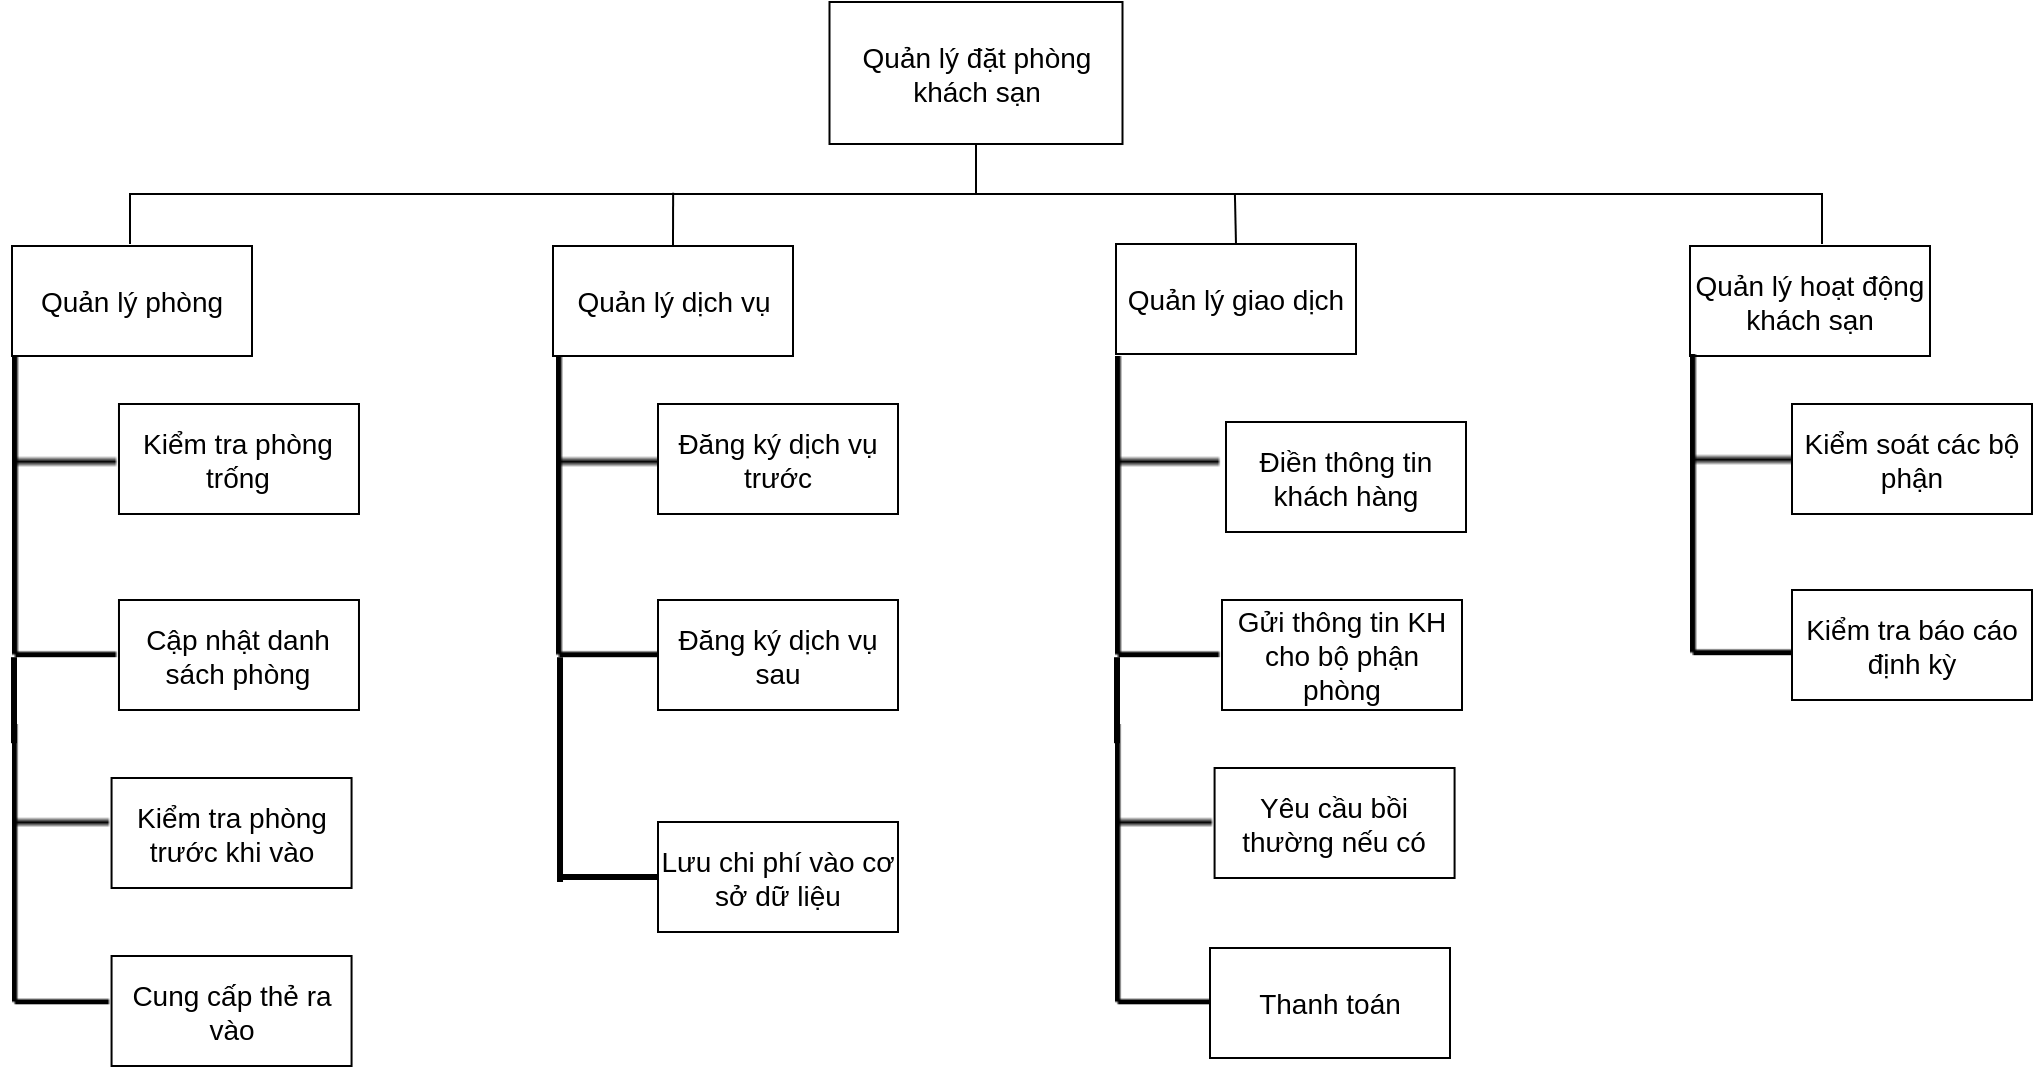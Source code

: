 <mxfile version="24.3.1" type="github">
  <diagram name="Trang-1" id="u6AFii0J1AGzfqg-02fW">
    <mxGraphModel dx="1720" dy="804" grid="0" gridSize="10" guides="1" tooltips="1" connect="1" arrows="1" fold="1" page="1" pageScale="1" pageWidth="1654" pageHeight="2336" math="0" shadow="0">
      <root>
        <mxCell id="0" />
        <mxCell id="1" parent="0" />
        <mxCell id="DikC6y5VubVPNoohQmqa-1" value="Quản lý đặt phòng khách sạn" style="rounded=0;whiteSpace=wrap;html=1;fontSize=14;strokeWidth=1;" parent="1" vertex="1">
          <mxGeometry x="574.75" y="40" width="146.5" height="71" as="geometry" />
        </mxCell>
        <mxCell id="DikC6y5VubVPNoohQmqa-5" value="" style="strokeWidth=1;html=1;shape=mxgraph.flowchart.annotation_2;align=left;labelPosition=right;pointerEvents=1;direction=south;fontSize=14;" parent="1" vertex="1">
          <mxGeometry x="225" y="111" width="846" height="50" as="geometry" />
        </mxCell>
        <mxCell id="DikC6y5VubVPNoohQmqa-6" value="Quản lý phòng" style="rounded=0;whiteSpace=wrap;html=1;fontSize=14;strokeWidth=1;" parent="1" vertex="1">
          <mxGeometry x="166" y="162" width="120" height="55" as="geometry" />
        </mxCell>
        <mxCell id="DikC6y5VubVPNoohQmqa-8" value="Quản lý giao dịch" style="rounded=0;whiteSpace=wrap;html=1;fontSize=14;strokeWidth=1;" parent="1" vertex="1">
          <mxGeometry x="718" y="161" width="120" height="55" as="geometry" />
        </mxCell>
        <mxCell id="DikC6y5VubVPNoohQmqa-9" value="Quản lý dịch vụ" style="rounded=0;whiteSpace=wrap;html=1;fontSize=14;strokeWidth=1;" parent="1" vertex="1">
          <mxGeometry x="436.5" y="162" width="120" height="55" as="geometry" />
        </mxCell>
        <mxCell id="DikC6y5VubVPNoohQmqa-10" style="edgeStyle=orthogonalEdgeStyle;rounded=0;orthogonalLoop=1;jettySize=auto;html=1;exitX=1;exitY=0.5;exitDx=0;exitDy=0;exitPerimeter=0;fontSize=14;strokeWidth=1;" parent="1" source="DikC6y5VubVPNoohQmqa-5" target="DikC6y5VubVPNoohQmqa-5" edge="1">
          <mxGeometry relative="1" as="geometry" />
        </mxCell>
        <mxCell id="DikC6y5VubVPNoohQmqa-16" value="Kiểm tra phòng trống" style="rounded=0;whiteSpace=wrap;html=1;fontSize=14;strokeWidth=1;" parent="1" vertex="1">
          <mxGeometry x="219.49" y="241" width="120" height="55" as="geometry" />
        </mxCell>
        <mxCell id="DikC6y5VubVPNoohQmqa-17" value="Cập nhật danh sách phòng" style="rounded=0;whiteSpace=wrap;html=1;fontSize=14;strokeWidth=1;" parent="1" vertex="1">
          <mxGeometry x="219.49" y="339" width="120" height="55" as="geometry" />
        </mxCell>
        <mxCell id="DikC6y5VubVPNoohQmqa-18" value="Cung cấp thẻ ra vào" style="rounded=0;whiteSpace=wrap;html=1;fontSize=14;strokeWidth=1;" parent="1" vertex="1">
          <mxGeometry x="215.78" y="517" width="120" height="55" as="geometry" />
        </mxCell>
        <mxCell id="DikC6y5VubVPNoohQmqa-19" value="Kiểm tra phòng trước khi vào" style="rounded=0;whiteSpace=wrap;html=1;fontSize=14;strokeWidth=1;" parent="1" vertex="1">
          <mxGeometry x="215.78" y="428" width="120" height="55" as="geometry" />
        </mxCell>
        <mxCell id="DikC6y5VubVPNoohQmqa-20" value="" style="shape=image;verticalLabelPosition=bottom;labelBackgroundColor=default;verticalAlign=top;aspect=fixed;imageAspect=0;image=data:image/png,iVBORw0KGgoAAAANSUhEUgAAACYAAABrCAMAAAAsJQAuAAAAAXNSR0IArs4c6QAAAARnQU1BAACxjwv8YQUAAAAJUExURQAAAAAAAAAAAINj6cAAAAACdFJOUwCAmytOGAAAAAlwSFlzAAAXEQAAFxEByibzPwAAAERJREFUWEftzTEKACAQA8Ez/3+0CFZb6AmWO/WSVFIdZmAGZmAGZpCMu5U1PKzt9zMzMAMzMAMzMAMzMAMz+J019LrUBK6qAsN3lfwSAAAAAElFTkSuQmCC;fontSize=14;strokeWidth=1;" parent="1" vertex="1">
          <mxGeometry x="166" y="217" width="53.49" height="150.6" as="geometry" />
        </mxCell>
        <mxCell id="DikC6y5VubVPNoohQmqa-21" value="" style="shape=image;verticalLabelPosition=bottom;labelBackgroundColor=default;verticalAlign=top;aspect=fixed;imageAspect=0;image=data:image/png,iVBORw0KGgoAAAANSUhEUgAAACYAAABrCAMAAAAsJQAuAAAAAXNSR0IArs4c6QAAAARnQU1BAACxjwv8YQUAAAAJUExURQAAAAAAAAAAAINj6cAAAAACdFJOUwCAmytOGAAAAAlwSFlzAAAXEQAAFxEByibzPwAAAERJREFUWEftzTEKACAQA8Ez/3+0CFZb6AmWO/WSVFIdZmAGZmAGZpCMu5U1PKzt9zMzMAMzMAMzMAMzMAMz+J019LrUBK6qAsN3lfwSAAAAAElFTkSuQmCC;fontSize=14;strokeWidth=1;" parent="1" vertex="1">
          <mxGeometry x="166" y="401" width="49.78" height="140.15" as="geometry" />
        </mxCell>
        <mxCell id="DikC6y5VubVPNoohQmqa-22" value="" style="line;strokeWidth=3;direction=south;html=1;perimeter=backbonePerimeter;points=[];outlineConnect=0;fontSize=14;" parent="1" vertex="1">
          <mxGeometry x="162" y="367.6" width="10" height="43" as="geometry" />
        </mxCell>
        <mxCell id="DikC6y5VubVPNoohQmqa-23" value="" style="shape=image;verticalLabelPosition=bottom;labelBackgroundColor=default;verticalAlign=top;aspect=fixed;imageAspect=0;image=data:image/png,iVBORw0KGgoAAAANSUhEUgAAACYAAABrCAMAAAAsJQAuAAAAAXNSR0IArs4c6QAAAARnQU1BAACxjwv8YQUAAAAJUExURQAAAAAAAAAAAINj6cAAAAACdFJOUwCAmytOGAAAAAlwSFlzAAAXEQAAFxEByibzPwAAAERJREFUWEftzTEKACAQA8Ez/3+0CFZb6AmWO/WSVFIdZmAGZmAGZpCMu5U1PKzt9zMzMAMzMAMzMAMzMAMz+J019LrUBK6qAsN3lfwSAAAAAElFTkSuQmCC;fontSize=14;strokeWidth=1;" parent="1" vertex="1">
          <mxGeometry x="438.01" y="217" width="53.49" height="150.6" as="geometry" />
        </mxCell>
        <mxCell id="DikC6y5VubVPNoohQmqa-25" value="" style="line;strokeWidth=3;direction=south;html=1;perimeter=backbonePerimeter;points=[];outlineConnect=0;fontSize=14;" parent="1" vertex="1">
          <mxGeometry x="434.01" y="367.6" width="11.99" height="112.4" as="geometry" />
        </mxCell>
        <mxCell id="DikC6y5VubVPNoohQmqa-26" value="" style="shape=image;verticalLabelPosition=bottom;labelBackgroundColor=default;verticalAlign=top;aspect=fixed;imageAspect=0;image=data:image/png,iVBORw0KGgoAAAANSUhEUgAAACYAAABrCAMAAAAsJQAuAAAAAXNSR0IArs4c6QAAAARnQU1BAACxjwv8YQUAAAAJUExURQAAAAAAAAAAAINj6cAAAAACdFJOUwCAmytOGAAAAAlwSFlzAAAXEQAAFxEByibzPwAAAERJREFUWEftzTEKACAQA8Ez/3+0CFZb6AmWO/WSVFIdZmAGZmAGZpCMu5U1PKzt9zMzMAMzMAMzMAMzMAMz+J019LrUBK6qAsN3lfwSAAAAAElFTkSuQmCC;fontSize=14;strokeWidth=1;" parent="1" vertex="1">
          <mxGeometry x="717.51" y="217" width="53.49" height="150.6" as="geometry" />
        </mxCell>
        <mxCell id="DikC6y5VubVPNoohQmqa-27" value="" style="shape=image;verticalLabelPosition=bottom;labelBackgroundColor=default;verticalAlign=top;aspect=fixed;imageAspect=0;image=data:image/png,iVBORw0KGgoAAAANSUhEUgAAACYAAABrCAMAAAAsJQAuAAAAAXNSR0IArs4c6QAAAARnQU1BAACxjwv8YQUAAAAJUExURQAAAAAAAAAAAINj6cAAAAACdFJOUwCAmytOGAAAAAlwSFlzAAAXEQAAFxEByibzPwAAAERJREFUWEftzTEKACAQA8Ez/3+0CFZb6AmWO/WSVFIdZmAGZmAGZpCMu5U1PKzt9zMzMAMzMAMzMAMzMAMz+J019LrUBK6qAsN3lfwSAAAAAElFTkSuQmCC;fontSize=14;strokeWidth=1;" parent="1" vertex="1">
          <mxGeometry x="717.51" y="401" width="49.78" height="140.15" as="geometry" />
        </mxCell>
        <mxCell id="DikC6y5VubVPNoohQmqa-28" value="" style="line;strokeWidth=3;direction=south;html=1;perimeter=backbonePerimeter;points=[];outlineConnect=0;fontSize=14;" parent="1" vertex="1">
          <mxGeometry x="713.51" y="367.6" width="10" height="43" as="geometry" />
        </mxCell>
        <mxCell id="DikC6y5VubVPNoohQmqa-29" value="" style="line;strokeWidth=3;html=1;perimeter=backbonePerimeter;points=[];outlineConnect=0;fontSize=14;" parent="1" vertex="1">
          <mxGeometry x="440.01" y="472.5" width="48.99" height="10" as="geometry" />
        </mxCell>
        <mxCell id="DikC6y5VubVPNoohQmqa-30" value="Lưu chi phí vào cơ sở dữ liệu" style="rounded=0;whiteSpace=wrap;html=1;fontSize=14;strokeWidth=1;" parent="1" vertex="1">
          <mxGeometry x="489" y="450" width="120" height="55" as="geometry" />
        </mxCell>
        <mxCell id="DikC6y5VubVPNoohQmqa-31" value="Đăng ký dịch vụ sau" style="rounded=0;whiteSpace=wrap;html=1;fontSize=14;strokeWidth=1;" parent="1" vertex="1">
          <mxGeometry x="489" y="339" width="120" height="55" as="geometry" />
        </mxCell>
        <mxCell id="DikC6y5VubVPNoohQmqa-32" value="Đăng ký dịch vụ trước" style="rounded=0;whiteSpace=wrap;html=1;fontSize=14;strokeWidth=1;" parent="1" vertex="1">
          <mxGeometry x="489" y="241" width="120" height="55" as="geometry" />
        </mxCell>
        <mxCell id="DikC6y5VubVPNoohQmqa-34" value="Điền thông tin khách hàng" style="rounded=0;whiteSpace=wrap;html=1;fontSize=14;strokeWidth=1;" parent="1" vertex="1">
          <mxGeometry x="773" y="250" width="120" height="55" as="geometry" />
        </mxCell>
        <mxCell id="DikC6y5VubVPNoohQmqa-35" value="Gửi thông tin KH cho bộ phận phòng" style="rounded=0;whiteSpace=wrap;html=1;fontSize=14;strokeWidth=1;" parent="1" vertex="1">
          <mxGeometry x="771" y="339" width="120" height="55" as="geometry" />
        </mxCell>
        <mxCell id="DikC6y5VubVPNoohQmqa-36" value="Yêu cầu bồi thường nếu có" style="rounded=0;whiteSpace=wrap;html=1;fontSize=14;strokeWidth=1;" parent="1" vertex="1">
          <mxGeometry x="767.29" y="423" width="120" height="55" as="geometry" />
        </mxCell>
        <mxCell id="DikC6y5VubVPNoohQmqa-37" value="Thanh toán" style="rounded=0;whiteSpace=wrap;html=1;fontSize=14;strokeWidth=1;" parent="1" vertex="1">
          <mxGeometry x="765" y="513" width="120" height="55" as="geometry" />
        </mxCell>
        <mxCell id="9xQxC6F1NDYUexaV8d10-3" value="Quản lý hoạt động khách sạn" style="rounded=0;whiteSpace=wrap;html=1;fontSize=14;strokeWidth=1;" vertex="1" parent="1">
          <mxGeometry x="1005" y="162" width="120" height="55" as="geometry" />
        </mxCell>
        <mxCell id="9xQxC6F1NDYUexaV8d10-5" value="" style="endArrow=none;html=1;rounded=0;exitX=0.5;exitY=0;exitDx=0;exitDy=0;entryX=0.487;entryY=0.679;entryDx=0;entryDy=0;entryPerimeter=0;" edge="1" parent="1" source="DikC6y5VubVPNoohQmqa-9" target="DikC6y5VubVPNoohQmqa-5">
          <mxGeometry width="50" height="50" relative="1" as="geometry">
            <mxPoint x="607" y="230" as="sourcePoint" />
            <mxPoint x="657" y="180" as="targetPoint" />
          </mxGeometry>
        </mxCell>
        <mxCell id="9xQxC6F1NDYUexaV8d10-6" value="" style="endArrow=none;html=1;rounded=0;exitX=0.5;exitY=0;exitDx=0;exitDy=0;entryX=0.491;entryY=0.347;entryDx=0;entryDy=0;entryPerimeter=0;" edge="1" parent="1" source="DikC6y5VubVPNoohQmqa-8" target="DikC6y5VubVPNoohQmqa-5">
          <mxGeometry width="50" height="50" relative="1" as="geometry">
            <mxPoint x="765" y="161" as="sourcePoint" />
            <mxPoint x="815" y="111" as="targetPoint" />
          </mxGeometry>
        </mxCell>
        <mxCell id="9xQxC6F1NDYUexaV8d10-7" value="" style="shape=image;verticalLabelPosition=bottom;labelBackgroundColor=default;verticalAlign=top;aspect=fixed;imageAspect=0;image=data:image/png,iVBORw0KGgoAAAANSUhEUgAAACYAAABrCAMAAAAsJQAuAAAAAXNSR0IArs4c6QAAAARnQU1BAACxjwv8YQUAAAAJUExURQAAAAAAAAAAAINj6cAAAAACdFJOUwCAmytOGAAAAAlwSFlzAAAXEQAAFxEByibzPwAAAERJREFUWEftzTEKACAQA8Ez/3+0CFZb6AmWO/WSVFIdZmAGZmAGZpCMu5U1PKzt9zMzMAMzMAMzMAMzMAMz+J019LrUBK6qAsN3lfwSAAAAAElFTkSuQmCC;fontSize=14;strokeWidth=1;" vertex="1" parent="1">
          <mxGeometry x="1005" y="216" width="53.49" height="150.6" as="geometry" />
        </mxCell>
        <mxCell id="9xQxC6F1NDYUexaV8d10-8" value="Kiểm soát các bộ phận" style="rounded=0;whiteSpace=wrap;html=1;fontSize=14;strokeWidth=1;" vertex="1" parent="1">
          <mxGeometry x="1056" y="241" width="120" height="55" as="geometry" />
        </mxCell>
        <mxCell id="9xQxC6F1NDYUexaV8d10-9" value="Kiểm tra báo cáo định kỳ" style="rounded=0;whiteSpace=wrap;html=1;fontSize=14;strokeWidth=1;" vertex="1" parent="1">
          <mxGeometry x="1056" y="334" width="120" height="55" as="geometry" />
        </mxCell>
      </root>
    </mxGraphModel>
  </diagram>
</mxfile>
